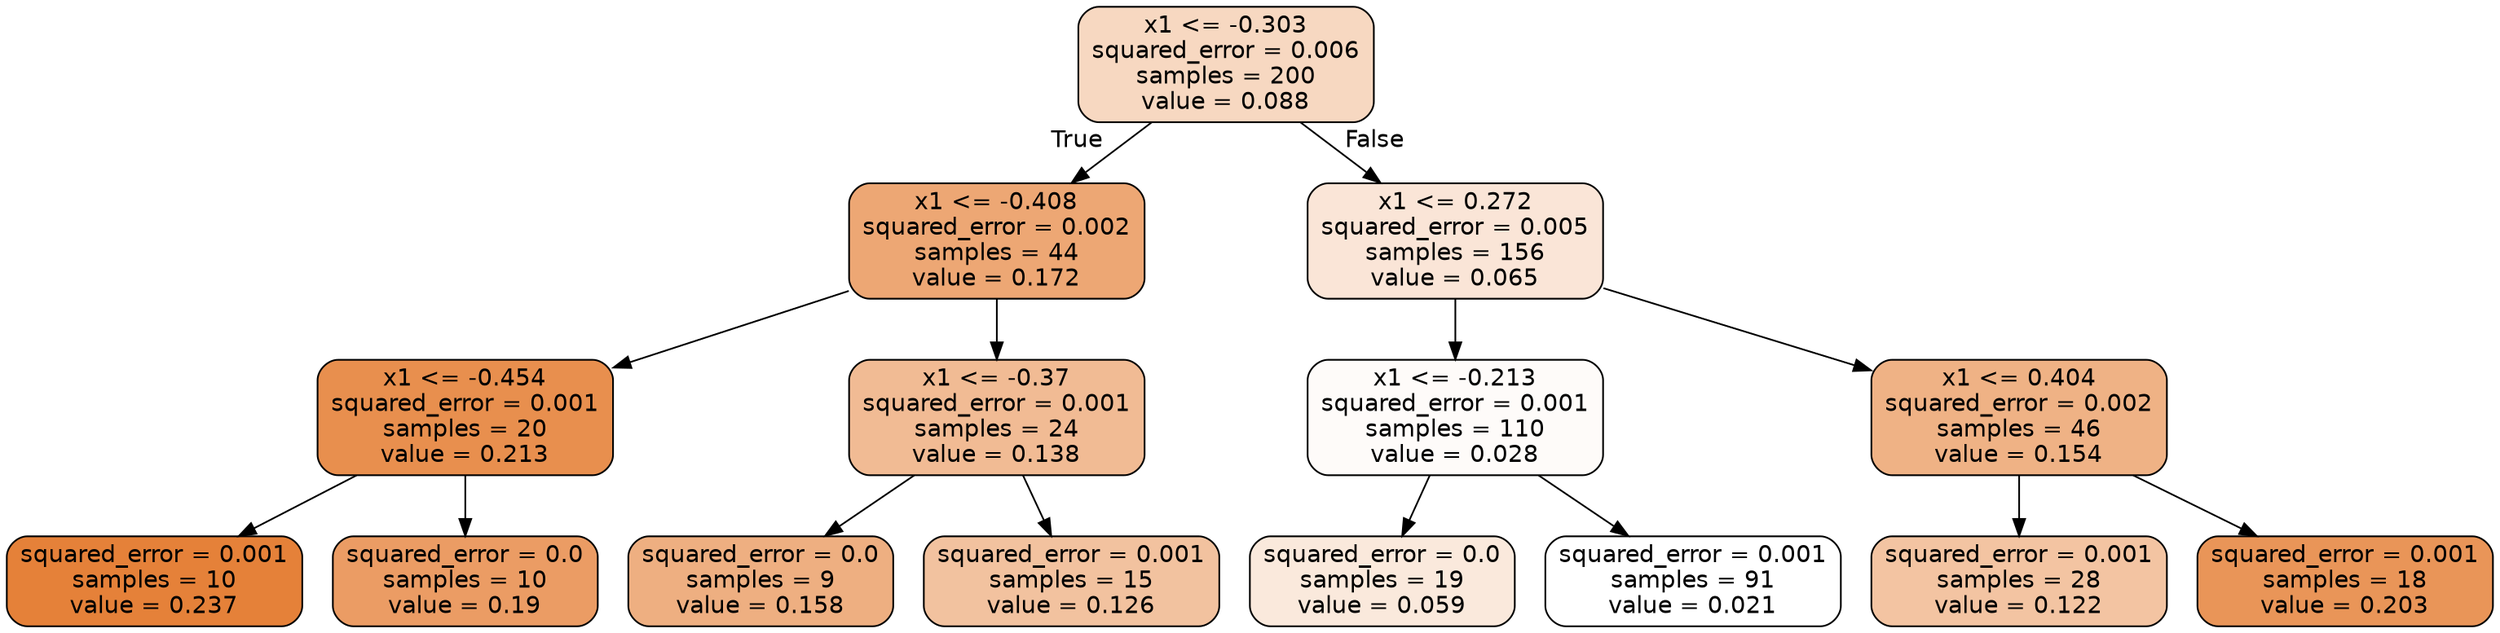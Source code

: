 digraph Tree {
node [shape=box, style="filled, rounded", color="black", fontname="helvetica"] ;
edge [fontname="helvetica"] ;
0 [label="x1 <= -0.303\nsquared_error = 0.006\nsamples = 200\nvalue = 0.088", fillcolor="#f7d8c1"] ;
1 [label="x1 <= -0.408\nsquared_error = 0.002\nsamples = 44\nvalue = 0.172", fillcolor="#eda774"] ;
0 -> 1 [labeldistance=2.5, labelangle=45, headlabel="True"] ;
2 [label="x1 <= -0.454\nsquared_error = 0.001\nsamples = 20\nvalue = 0.213", fillcolor="#e88f4e"] ;
1 -> 2 ;
3 [label="squared_error = 0.001\nsamples = 10\nvalue = 0.237", fillcolor="#e58139"] ;
2 -> 3 ;
4 [label="squared_error = 0.0\nsamples = 10\nvalue = 0.19", fillcolor="#eb9c64"] ;
2 -> 4 ;
5 [label="x1 <= -0.37\nsquared_error = 0.001\nsamples = 24\nvalue = 0.138", fillcolor="#f1bb94"] ;
1 -> 5 ;
6 [label="squared_error = 0.0\nsamples = 9\nvalue = 0.158", fillcolor="#eeaf81"] ;
5 -> 6 ;
7 [label="squared_error = 0.001\nsamples = 15\nvalue = 0.126", fillcolor="#f2c29f"] ;
5 -> 7 ;
8 [label="x1 <= 0.272\nsquared_error = 0.005\nsamples = 156\nvalue = 0.065", fillcolor="#fae5d7"] ;
0 -> 8 [labeldistance=2.5, labelangle=-45, headlabel="False"] ;
9 [label="x1 <= -0.213\nsquared_error = 0.001\nsamples = 110\nvalue = 0.028", fillcolor="#fefbf9"] ;
8 -> 9 ;
10 [label="squared_error = 0.0\nsamples = 19\nvalue = 0.059", fillcolor="#fae9dc"] ;
9 -> 10 ;
11 [label="squared_error = 0.001\nsamples = 91\nvalue = 0.021", fillcolor="#ffffff"] ;
9 -> 11 ;
12 [label="x1 <= 0.404\nsquared_error = 0.002\nsamples = 46\nvalue = 0.154", fillcolor="#efb285"] ;
8 -> 12 ;
13 [label="squared_error = 0.001\nsamples = 28\nvalue = 0.122", fillcolor="#f3c4a2"] ;
12 -> 13 ;
14 [label="squared_error = 0.001\nsamples = 18\nvalue = 0.203", fillcolor="#e99558"] ;
12 -> 14 ;
}